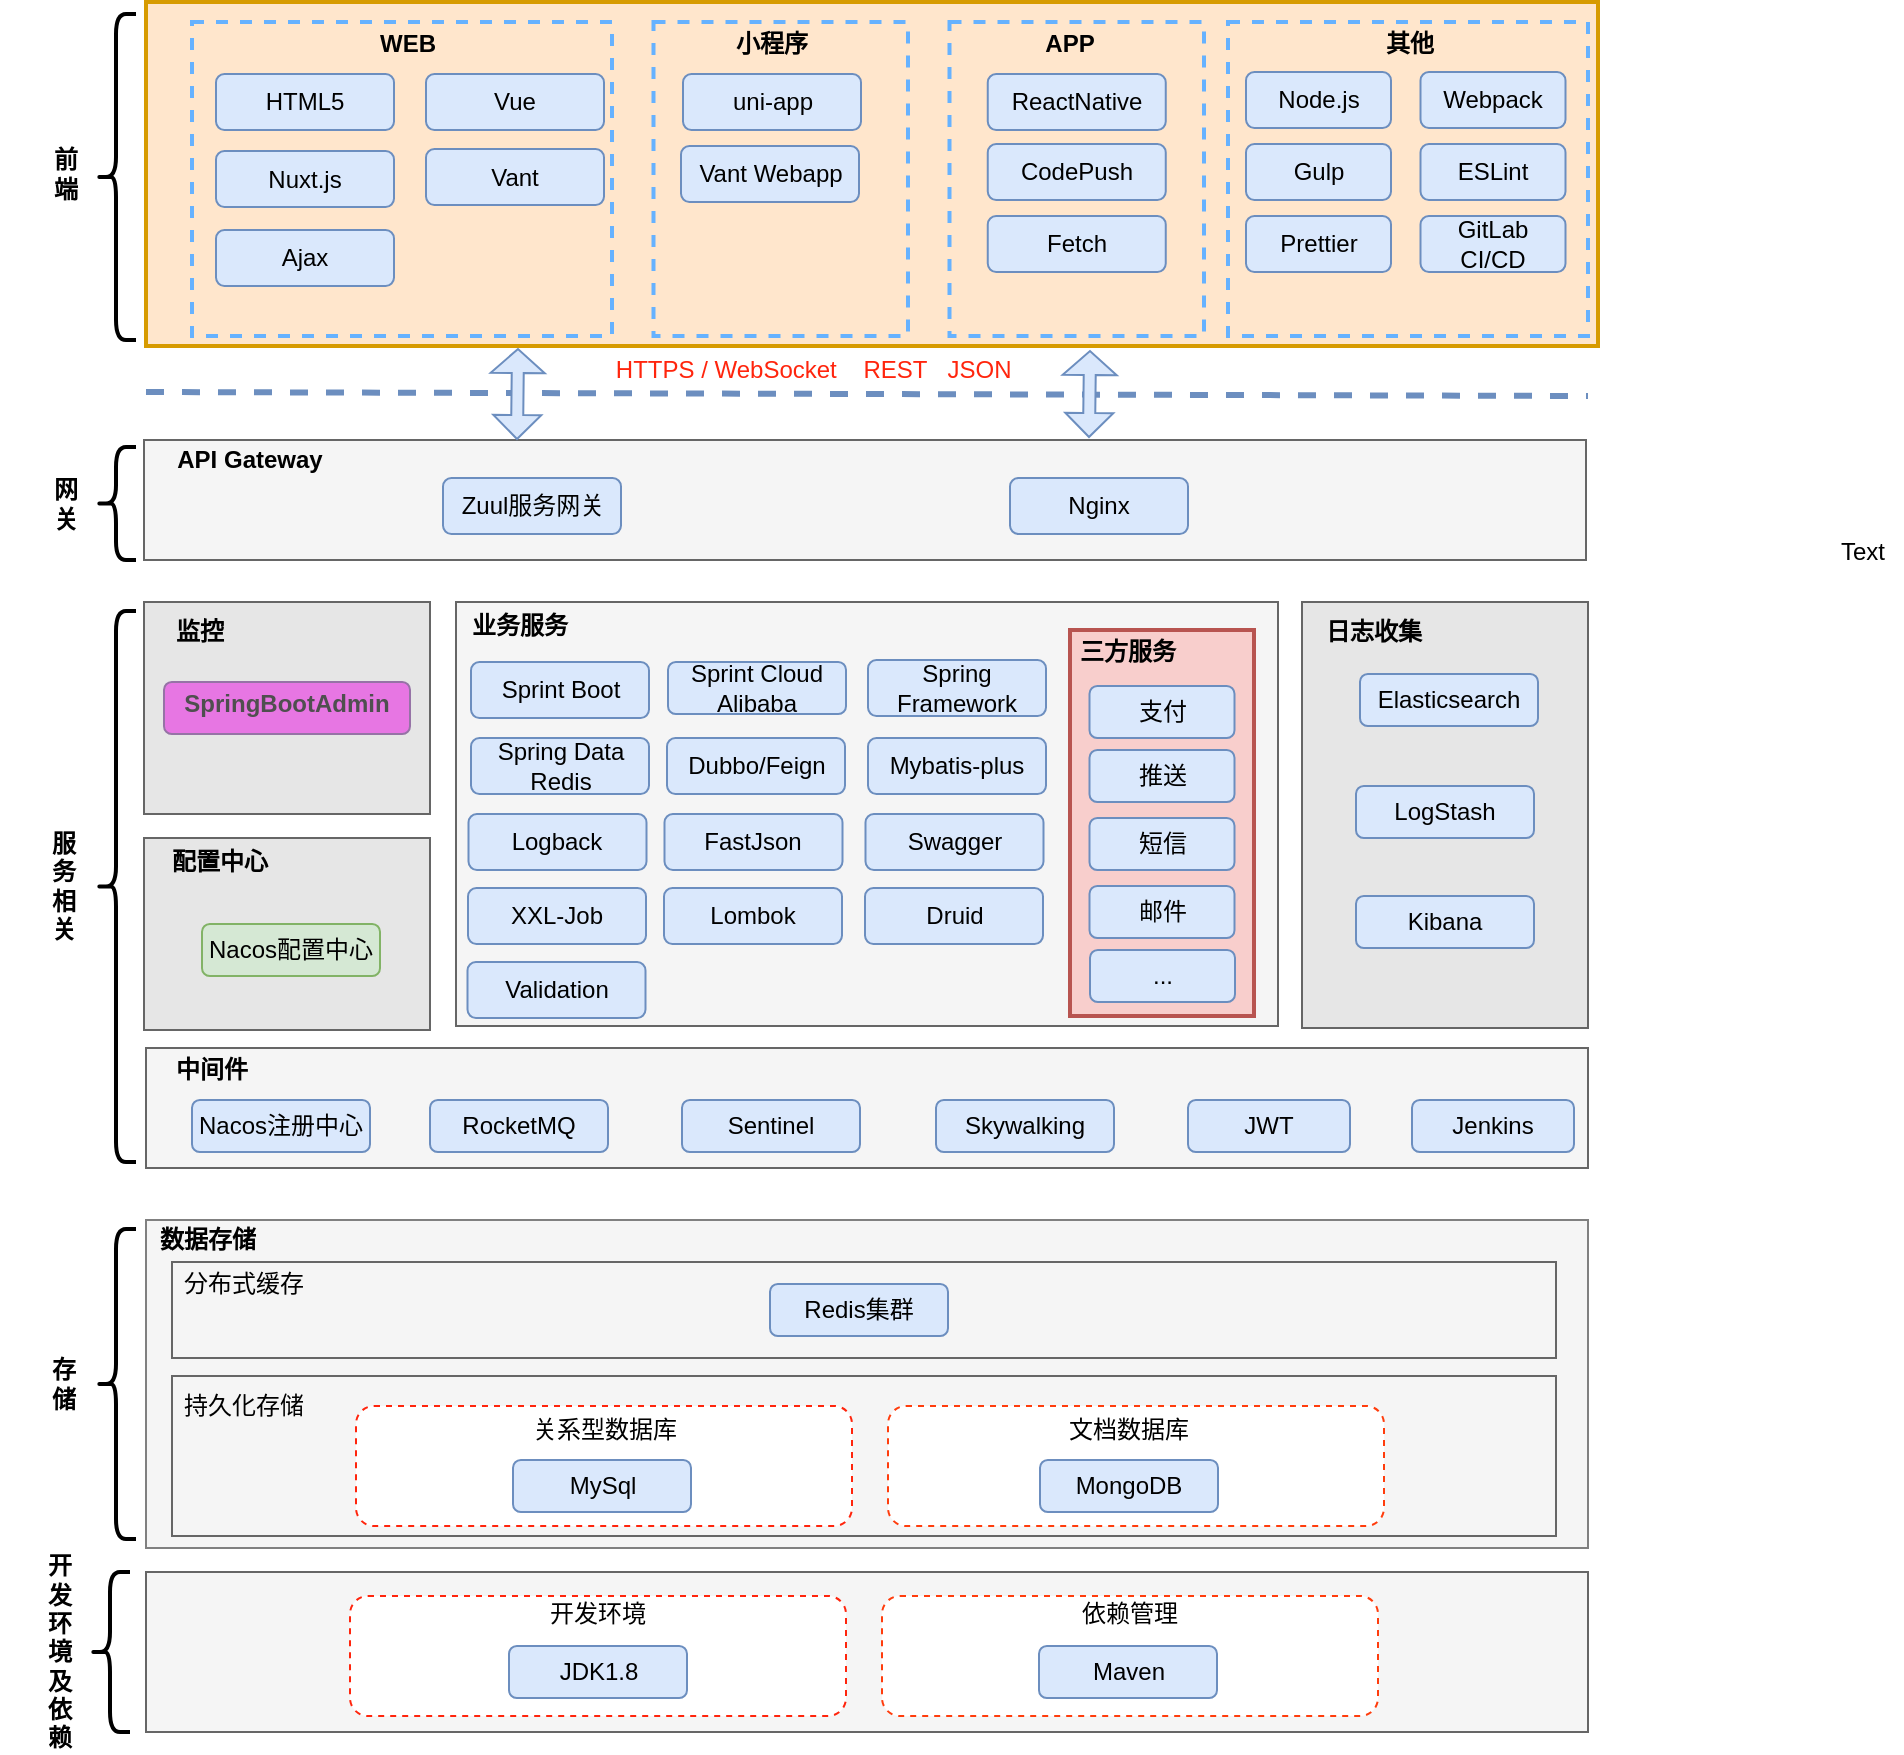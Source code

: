 <mxfile version="17.5.0" type="github">
  <diagram id="NsUplz_uinZOCI7nmMil" name="Page-1">
    <mxGraphModel dx="1822" dy="1162" grid="0" gridSize="10" guides="1" tooltips="1" connect="1" arrows="1" fold="1" page="0" pageScale="1" pageWidth="827" pageHeight="1169" math="0" shadow="0">
      <root>
        <mxCell id="0" />
        <mxCell id="1" parent="0" />
        <mxCell id="jRPfxaUJ6jdpRpEulSyn-87" value="" style="rounded=0;whiteSpace=wrap;html=1;fontFamily=Helvetica;fontSize=12;strokeColor=#d79b00;strokeWidth=2;fillColor=#ffe6cc;" parent="1" vertex="1">
          <mxGeometry x="27" y="-55" width="726" height="172" as="geometry" />
        </mxCell>
        <mxCell id="heGB15kAMO9hl7v8kSQB-2" value="" style="rounded=0;whiteSpace=wrap;html=1;fontFamily=Helvetica;fontSize=12;strokeColor=#66B2FF;strokeWidth=2;fillColor=none;fontColor=#333333;dashed=1;" parent="1" vertex="1">
          <mxGeometry x="280.75" y="-45" width="127.25" height="157" as="geometry" />
        </mxCell>
        <mxCell id="jRPfxaUJ6jdpRpEulSyn-99" value="" style="rounded=0;whiteSpace=wrap;html=1;fontFamily=Helvetica;fontSize=12;strokeColor=#66B2FF;strokeWidth=2;fillColor=none;fontColor=#333333;dashed=1;" parent="1" vertex="1">
          <mxGeometry x="50" y="-45" width="210" height="157" as="geometry" />
        </mxCell>
        <mxCell id="jRPfxaUJ6jdpRpEulSyn-1" value="" style="rounded=0;whiteSpace=wrap;html=1;strokeColor=#808080;fillColor=#f5f5f5;fontColor=#333333;fontFamily=Helvetica;" parent="1" vertex="1">
          <mxGeometry x="27" y="554" width="721" height="164" as="geometry" />
        </mxCell>
        <mxCell id="jRPfxaUJ6jdpRpEulSyn-7" value="" style="rounded=0;whiteSpace=wrap;html=1;strokeColor=#666666;fillColor=#f5f5f5;fontColor=#333333;fontFamily=Helvetica;" parent="1" vertex="1">
          <mxGeometry x="40" y="632" width="692" height="80" as="geometry" />
        </mxCell>
        <mxCell id="jRPfxaUJ6jdpRpEulSyn-2" value="" style="rounded=1;whiteSpace=wrap;html=1;dashed=1;strokeColor=#FF250D;fontFamily=Helvetica;" parent="1" vertex="1">
          <mxGeometry x="132" y="647" width="248" height="60" as="geometry" />
        </mxCell>
        <mxCell id="jRPfxaUJ6jdpRpEulSyn-3" value="" style="rounded=1;whiteSpace=wrap;html=1;dashed=1;strokeColor=#FF3D0D;fontFamily=Helvetica;" parent="1" vertex="1">
          <mxGeometry x="398" y="647" width="248" height="60" as="geometry" />
        </mxCell>
        <mxCell id="jRPfxaUJ6jdpRpEulSyn-4" value="关系型数据库" style="text;html=1;strokeColor=none;fillColor=none;align=center;verticalAlign=middle;whiteSpace=wrap;rounded=0;fontFamily=Helvetica;" parent="1" vertex="1">
          <mxGeometry x="212.5" y="644" width="87" height="30" as="geometry" />
        </mxCell>
        <mxCell id="jRPfxaUJ6jdpRpEulSyn-5" value="文档数据库" style="text;html=1;strokeColor=none;fillColor=none;align=center;verticalAlign=middle;whiteSpace=wrap;rounded=0;fontFamily=Helvetica;" parent="1" vertex="1">
          <mxGeometry x="475" y="644" width="87" height="30" as="geometry" />
        </mxCell>
        <mxCell id="jRPfxaUJ6jdpRpEulSyn-8" value="MySql" style="rounded=1;whiteSpace=wrap;html=1;strokeColor=#6c8ebf;fillColor=#dae8fc;fontFamily=Helvetica;" parent="1" vertex="1">
          <mxGeometry x="210.5" y="674" width="89" height="26" as="geometry" />
        </mxCell>
        <mxCell id="jRPfxaUJ6jdpRpEulSyn-9" value="MongoDB" style="rounded=1;whiteSpace=wrap;html=1;strokeColor=#6c8ebf;fillColor=#dae8fc;fontFamily=Helvetica;" parent="1" vertex="1">
          <mxGeometry x="474" y="674" width="89" height="26" as="geometry" />
        </mxCell>
        <mxCell id="jRPfxaUJ6jdpRpEulSyn-10" value="持久化存储" style="text;html=1;strokeColor=none;fillColor=none;align=center;verticalAlign=middle;whiteSpace=wrap;rounded=0;fontFamily=Helvetica;" parent="1" vertex="1">
          <mxGeometry x="38" y="632" width="76" height="30" as="geometry" />
        </mxCell>
        <mxCell id="jRPfxaUJ6jdpRpEulSyn-11" value="" style="rounded=0;whiteSpace=wrap;html=1;strokeColor=#666666;fillColor=#f5f5f5;fontColor=#333333;fontFamily=Helvetica;" parent="1" vertex="1">
          <mxGeometry x="40" y="575" width="692" height="48" as="geometry" />
        </mxCell>
        <mxCell id="jRPfxaUJ6jdpRpEulSyn-12" value="分布式缓存" style="text;html=1;strokeColor=none;fillColor=none;align=center;verticalAlign=middle;whiteSpace=wrap;rounded=0;fontFamily=Helvetica;" parent="1" vertex="1">
          <mxGeometry x="38" y="571" width="76" height="30" as="geometry" />
        </mxCell>
        <mxCell id="jRPfxaUJ6jdpRpEulSyn-13" value="Redis集群" style="rounded=1;whiteSpace=wrap;html=1;strokeColor=#6c8ebf;fillColor=#dae8fc;fontFamily=Helvetica;" parent="1" vertex="1">
          <mxGeometry x="339" y="586" width="89" height="26" as="geometry" />
        </mxCell>
        <mxCell id="jRPfxaUJ6jdpRpEulSyn-14" value="数据存储" style="text;html=1;strokeColor=none;fillColor=none;align=center;verticalAlign=middle;whiteSpace=wrap;rounded=0;fontStyle=1;fontFamily=Helvetica;" parent="1" vertex="1">
          <mxGeometry x="20" y="549" width="76" height="30" as="geometry" />
        </mxCell>
        <mxCell id="jRPfxaUJ6jdpRpEulSyn-15" value="" style="shape=curlyBracket;whiteSpace=wrap;html=1;rounded=1;strokeColor=#000000;fontStyle=1;strokeWidth=2;fontFamily=Helvetica;" parent="1" vertex="1">
          <mxGeometry x="2" y="558.5" width="20" height="155" as="geometry" />
        </mxCell>
        <mxCell id="jRPfxaUJ6jdpRpEulSyn-17" value="存&lt;br&gt;储" style="text;html=1;strokeColor=none;fillColor=none;align=center;verticalAlign=middle;whiteSpace=wrap;rounded=0;fontStyle=1;fontFamily=Helvetica;" parent="1" vertex="1">
          <mxGeometry x="-44" y="621" width="60" height="30" as="geometry" />
        </mxCell>
        <mxCell id="jRPfxaUJ6jdpRpEulSyn-18" value="" style="rounded=0;whiteSpace=wrap;html=1;strokeColor=#666666;fillColor=#f5f5f5;fontColor=#333333;fontFamily=Helvetica;" parent="1" vertex="1">
          <mxGeometry x="27" y="468" width="721" height="60" as="geometry" />
        </mxCell>
        <mxCell id="jRPfxaUJ6jdpRpEulSyn-19" value="中间件" style="text;html=1;strokeColor=none;fillColor=none;align=center;verticalAlign=middle;whiteSpace=wrap;rounded=0;fontStyle=1;fontFamily=Helvetica;" parent="1" vertex="1">
          <mxGeometry x="22" y="464" width="76" height="30" as="geometry" />
        </mxCell>
        <mxCell id="jRPfxaUJ6jdpRpEulSyn-20" value="Nacos注册中心" style="rounded=1;whiteSpace=wrap;html=1;strokeColor=#6c8ebf;fillColor=#dae8fc;fontFamily=Helvetica;" parent="1" vertex="1">
          <mxGeometry x="50" y="494" width="89" height="26" as="geometry" />
        </mxCell>
        <mxCell id="jRPfxaUJ6jdpRpEulSyn-22" value="&lt;p class=&quot;MsoNormal&quot; style=&quot;font-size: 12px;&quot;&gt;&lt;span style=&quot;font-size: 12px;&quot;&gt;&lt;font style=&quot;font-size: 12px;&quot;&gt;RocketMQ&lt;/font&gt;&lt;/span&gt;&lt;/p&gt;" style="rounded=1;whiteSpace=wrap;html=1;strokeColor=#6c8ebf;fillColor=#dae8fc;fontFamily=Helvetica;fontSize=12;" parent="1" vertex="1">
          <mxGeometry x="169" y="494" width="89" height="26" as="geometry" />
        </mxCell>
        <mxCell id="jRPfxaUJ6jdpRpEulSyn-23" value="&lt;p class=&quot;MsoNormal&quot;&gt;Sentinel&lt;br&gt;&lt;/p&gt;" style="rounded=1;whiteSpace=wrap;html=1;strokeColor=#6c8ebf;fillColor=#dae8fc;fontFamily=Helvetica;verticalAlign=middle;fontSize=12;" parent="1" vertex="1">
          <mxGeometry x="295" y="494" width="89" height="26" as="geometry" />
        </mxCell>
        <mxCell id="jRPfxaUJ6jdpRpEulSyn-24" value="&lt;p class=&quot;MsoNormal&quot;&gt;Skywalking&lt;br&gt;&lt;/p&gt;" style="rounded=1;whiteSpace=wrap;html=1;strokeColor=#6c8ebf;fillColor=#dae8fc;fontFamily=Helvetica;verticalAlign=middle;fontSize=12;" parent="1" vertex="1">
          <mxGeometry x="422" y="494" width="89" height="26" as="geometry" />
        </mxCell>
        <mxCell id="jRPfxaUJ6jdpRpEulSyn-25" value="&lt;p class=&quot;MsoNormal&quot; style=&quot;font-size: 12px;&quot;&gt;&lt;span style=&quot;font-size: 12px;&quot;&gt;&lt;font style=&quot;font-size: 12px;&quot;&gt;JWT&lt;/font&gt;&lt;/span&gt;&lt;/p&gt;" style="rounded=1;whiteSpace=wrap;html=1;strokeColor=#6c8ebf;fillColor=#dae8fc;fontFamily=Helvetica;fontSize=12;" parent="1" vertex="1">
          <mxGeometry x="548" y="494" width="81" height="26" as="geometry" />
        </mxCell>
        <mxCell id="jRPfxaUJ6jdpRpEulSyn-26" value="" style="rounded=0;whiteSpace=wrap;html=1;strokeColor=#666666;fillColor=#E6E6E6;fontColor=#333333;fontFamily=Helvetica;" parent="1" vertex="1">
          <mxGeometry x="26" y="245" width="143" height="106" as="geometry" />
        </mxCell>
        <mxCell id="jRPfxaUJ6jdpRpEulSyn-27" value="监控" style="text;html=1;strokeColor=none;fillColor=none;align=center;verticalAlign=middle;whiteSpace=wrap;rounded=0;fontStyle=1;fontFamily=Helvetica;" parent="1" vertex="1">
          <mxGeometry x="16" y="245" width="76" height="30" as="geometry" />
        </mxCell>
        <mxCell id="jRPfxaUJ6jdpRpEulSyn-28" value="&lt;h2 style=&quot;box-sizing: border-box; outline: 0px; margin: 8px 0px 16px; padding: 0px; color: rgb(79, 79, 79); line-height: 30px; overflow-wrap: break-word;&quot;&gt;&lt;font style=&quot;font-size: 12px&quot;&gt;SpringBootAdmin&lt;/font&gt;&lt;/h2&gt;" style="rounded=1;whiteSpace=wrap;html=1;strokeColor=#9673a6;fillColor=#E776E3;fontFamily=Helvetica;" parent="1" vertex="1">
          <mxGeometry x="36" y="285" width="123" height="26" as="geometry" />
        </mxCell>
        <mxCell id="jRPfxaUJ6jdpRpEulSyn-29" value="" style="rounded=0;whiteSpace=wrap;html=1;strokeColor=#666666;fillColor=#E6E6E6;fontColor=#333333;fontFamily=Helvetica;" parent="1" vertex="1">
          <mxGeometry x="605" y="245" width="143" height="213" as="geometry" />
        </mxCell>
        <mxCell id="jRPfxaUJ6jdpRpEulSyn-30" value="日志收集" style="text;html=1;strokeColor=none;fillColor=none;align=center;verticalAlign=middle;whiteSpace=wrap;rounded=0;fontStyle=1;fontFamily=Helvetica;" parent="1" vertex="1">
          <mxGeometry x="603" y="245" width="76" height="30" as="geometry" />
        </mxCell>
        <mxCell id="jRPfxaUJ6jdpRpEulSyn-31" value="Elasticsearch" style="rounded=1;whiteSpace=wrap;html=1;strokeColor=#6c8ebf;fillColor=#dae8fc;fontFamily=Helvetica;" parent="1" vertex="1">
          <mxGeometry x="634" y="281" width="89" height="26" as="geometry" />
        </mxCell>
        <mxCell id="jRPfxaUJ6jdpRpEulSyn-32" value="LogStash" style="rounded=1;whiteSpace=wrap;html=1;strokeColor=#6c8ebf;fillColor=#dae8fc;fontFamily=Helvetica;" parent="1" vertex="1">
          <mxGeometry x="632" y="337" width="89" height="26" as="geometry" />
        </mxCell>
        <mxCell id="jRPfxaUJ6jdpRpEulSyn-33" value="Kibana" style="rounded=1;whiteSpace=wrap;html=1;strokeColor=#6c8ebf;fillColor=#dae8fc;fontFamily=Helvetica;" parent="1" vertex="1">
          <mxGeometry x="632" y="392" width="89" height="26" as="geometry" />
        </mxCell>
        <mxCell id="jRPfxaUJ6jdpRpEulSyn-35" value="" style="rounded=0;whiteSpace=wrap;html=1;strokeColor=#666666;fillColor=#E6E6E6;fontColor=#333333;fontFamily=Helvetica;" parent="1" vertex="1">
          <mxGeometry x="26" y="363" width="143" height="96" as="geometry" />
        </mxCell>
        <mxCell id="jRPfxaUJ6jdpRpEulSyn-36" value="Nacos配置中心" style="rounded=1;whiteSpace=wrap;html=1;strokeColor=#82b366;fillColor=#d5e8d4;fontFamily=Helvetica;" parent="1" vertex="1">
          <mxGeometry x="55" y="406" width="89" height="26" as="geometry" />
        </mxCell>
        <mxCell id="jRPfxaUJ6jdpRpEulSyn-37" value="配置中心" style="text;html=1;strokeColor=none;fillColor=none;align=center;verticalAlign=middle;whiteSpace=wrap;rounded=0;fontStyle=1;fontFamily=Helvetica;" parent="1" vertex="1">
          <mxGeometry x="26" y="360" width="76" height="30" as="geometry" />
        </mxCell>
        <mxCell id="jRPfxaUJ6jdpRpEulSyn-38" value="" style="rounded=0;whiteSpace=wrap;html=1;strokeColor=#666666;fillColor=#f5f5f5;fontColor=#333333;fontFamily=Helvetica;" parent="1" vertex="1">
          <mxGeometry x="182" y="245" width="411" height="212" as="geometry" />
        </mxCell>
        <mxCell id="jRPfxaUJ6jdpRpEulSyn-39" value="业务服务" style="text;html=1;strokeColor=none;fillColor=none;align=center;verticalAlign=middle;whiteSpace=wrap;rounded=0;fontStyle=1;fontFamily=Helvetica;" parent="1" vertex="1">
          <mxGeometry x="175.5" y="242" width="76" height="30" as="geometry" />
        </mxCell>
        <mxCell id="jRPfxaUJ6jdpRpEulSyn-40" value="Sprint Boot" style="rounded=1;whiteSpace=wrap;html=1;strokeColor=#6c8ebf;fillColor=#dae8fc;fontFamily=Helvetica;" parent="1" vertex="1">
          <mxGeometry x="189.5" y="275" width="89" height="28" as="geometry" />
        </mxCell>
        <mxCell id="jRPfxaUJ6jdpRpEulSyn-41" value="Sprint Cloud Alibaba" style="rounded=1;whiteSpace=wrap;html=1;strokeColor=#6c8ebf;fillColor=#dae8fc;fontFamily=Helvetica;" parent="1" vertex="1">
          <mxGeometry x="288" y="275" width="89" height="26" as="geometry" />
        </mxCell>
        <mxCell id="jRPfxaUJ6jdpRpEulSyn-42" value="Spring&lt;br&gt;Framework" style="rounded=1;whiteSpace=wrap;html=1;strokeColor=#6c8ebf;fillColor=#dae8fc;fontFamily=Helvetica;" parent="1" vertex="1">
          <mxGeometry x="388" y="274" width="89" height="28" as="geometry" />
        </mxCell>
        <mxCell id="jRPfxaUJ6jdpRpEulSyn-44" value="Dubbo/Feign" style="rounded=1;whiteSpace=wrap;html=1;strokeColor=#6c8ebf;fillColor=#dae8fc;fontFamily=Helvetica;" parent="1" vertex="1">
          <mxGeometry x="287.5" y="313" width="89" height="28" as="geometry" />
        </mxCell>
        <mxCell id="jRPfxaUJ6jdpRpEulSyn-47" value="Mybatis-plus" style="rounded=1;whiteSpace=wrap;html=1;strokeColor=#6c8ebf;fillColor=#dae8fc;fontFamily=Helvetica;" parent="1" vertex="1">
          <mxGeometry x="388" y="313" width="89" height="28" as="geometry" />
        </mxCell>
        <mxCell id="jRPfxaUJ6jdpRpEulSyn-48" value="Logback" style="rounded=1;whiteSpace=wrap;html=1;strokeColor=#6c8ebf;fillColor=#dae8fc;fontFamily=Helvetica;" parent="1" vertex="1">
          <mxGeometry x="188.25" y="351" width="89" height="28" as="geometry" />
        </mxCell>
        <mxCell id="jRPfxaUJ6jdpRpEulSyn-49" value="FastJson" style="rounded=1;whiteSpace=wrap;html=1;strokeColor=#6c8ebf;fillColor=#dae8fc;fontFamily=Helvetica;" parent="1" vertex="1">
          <mxGeometry x="286.25" y="351" width="89" height="28" as="geometry" />
        </mxCell>
        <mxCell id="jRPfxaUJ6jdpRpEulSyn-50" value="Swagger" style="rounded=1;whiteSpace=wrap;html=1;strokeColor=#6c8ebf;fillColor=#dae8fc;fontFamily=Helvetica;" parent="1" vertex="1">
          <mxGeometry x="386.75" y="351" width="89" height="28" as="geometry" />
        </mxCell>
        <mxCell id="jRPfxaUJ6jdpRpEulSyn-51" value="XXL-Job" style="rounded=1;whiteSpace=wrap;html=1;strokeColor=#6c8ebf;fillColor=#dae8fc;fontFamily=Helvetica;" parent="1" vertex="1">
          <mxGeometry x="188" y="388" width="89" height="28" as="geometry" />
        </mxCell>
        <mxCell id="jRPfxaUJ6jdpRpEulSyn-52" value="Lombok" style="rounded=1;whiteSpace=wrap;html=1;strokeColor=#6c8ebf;fillColor=#dae8fc;fontFamily=Helvetica;" parent="1" vertex="1">
          <mxGeometry x="286" y="388" width="89" height="28" as="geometry" />
        </mxCell>
        <mxCell id="jRPfxaUJ6jdpRpEulSyn-53" value="Druid" style="rounded=1;whiteSpace=wrap;html=1;strokeColor=#6c8ebf;fillColor=#dae8fc;fontFamily=Helvetica;" parent="1" vertex="1">
          <mxGeometry x="386.5" y="388" width="89" height="28" as="geometry" />
        </mxCell>
        <mxCell id="jRPfxaUJ6jdpRpEulSyn-54" value="Validation" style="rounded=1;whiteSpace=wrap;html=1;strokeColor=#6c8ebf;fillColor=#dae8fc;fontFamily=Helvetica;" parent="1" vertex="1">
          <mxGeometry x="187.75" y="425" width="89" height="28" as="geometry" />
        </mxCell>
        <mxCell id="jRPfxaUJ6jdpRpEulSyn-58" value="" style="rounded=0;whiteSpace=wrap;html=1;fontFamily=Helvetica;fontSize=12;strokeColor=#b85450;strokeWidth=2;fillColor=#f8cecc;" parent="1" vertex="1">
          <mxGeometry x="489" y="259" width="92" height="193" as="geometry" />
        </mxCell>
        <mxCell id="jRPfxaUJ6jdpRpEulSyn-59" value="三方服务" style="text;html=1;strokeColor=none;fillColor=none;align=center;verticalAlign=middle;whiteSpace=wrap;rounded=0;fontStyle=1;fontFamily=Helvetica;" parent="1" vertex="1">
          <mxGeometry x="480" y="255" width="76" height="30" as="geometry" />
        </mxCell>
        <mxCell id="jRPfxaUJ6jdpRpEulSyn-60" value="支付" style="rounded=1;whiteSpace=wrap;html=1;strokeColor=#6c8ebf;fillColor=#dae8fc;fontFamily=Helvetica;" parent="1" vertex="1">
          <mxGeometry x="498.75" y="287" width="72.5" height="26" as="geometry" />
        </mxCell>
        <mxCell id="jRPfxaUJ6jdpRpEulSyn-61" value="推送" style="rounded=1;whiteSpace=wrap;html=1;strokeColor=#6c8ebf;fillColor=#dae8fc;fontFamily=Helvetica;" parent="1" vertex="1">
          <mxGeometry x="498.75" y="319" width="72.5" height="26" as="geometry" />
        </mxCell>
        <mxCell id="jRPfxaUJ6jdpRpEulSyn-62" value="短信" style="rounded=1;whiteSpace=wrap;html=1;strokeColor=#6c8ebf;fillColor=#dae8fc;fontFamily=Helvetica;" parent="1" vertex="1">
          <mxGeometry x="498.75" y="353" width="72.5" height="26" as="geometry" />
        </mxCell>
        <mxCell id="jRPfxaUJ6jdpRpEulSyn-64" value="邮件" style="rounded=1;whiteSpace=wrap;html=1;strokeColor=#6c8ebf;fillColor=#dae8fc;fontFamily=Helvetica;" parent="1" vertex="1">
          <mxGeometry x="498.75" y="387" width="72.5" height="26" as="geometry" />
        </mxCell>
        <mxCell id="jRPfxaUJ6jdpRpEulSyn-65" value="..." style="rounded=1;whiteSpace=wrap;html=1;strokeColor=#6c8ebf;fillColor=#dae8fc;fontFamily=Helvetica;" parent="1" vertex="1">
          <mxGeometry x="499" y="419" width="72.5" height="26" as="geometry" />
        </mxCell>
        <mxCell id="jRPfxaUJ6jdpRpEulSyn-76" value="" style="shape=curlyBracket;whiteSpace=wrap;html=1;rounded=1;strokeColor=#000000;fontStyle=1;strokeWidth=2;fontFamily=Helvetica;" parent="1" vertex="1">
          <mxGeometry x="2" y="249.5" width="20" height="275.5" as="geometry" />
        </mxCell>
        <mxCell id="jRPfxaUJ6jdpRpEulSyn-77" value="服&lt;br&gt;务&lt;br&gt;相&lt;br&gt;关" style="text;html=1;strokeColor=none;fillColor=none;align=center;verticalAlign=middle;whiteSpace=wrap;rounded=0;fontStyle=1;fontFamily=Helvetica;" parent="1" vertex="1">
          <mxGeometry x="-44" y="372.25" width="60" height="30" as="geometry" />
        </mxCell>
        <mxCell id="jRPfxaUJ6jdpRpEulSyn-78" value="" style="rounded=0;whiteSpace=wrap;html=1;strokeColor=#666666;fillColor=#f5f5f5;fontColor=#333333;fontFamily=Helvetica;" parent="1" vertex="1">
          <mxGeometry x="26" y="164" width="721" height="60" as="geometry" />
        </mxCell>
        <mxCell id="jRPfxaUJ6jdpRpEulSyn-79" value="API Gateway" style="text;html=1;strokeColor=none;fillColor=none;align=center;verticalAlign=middle;whiteSpace=wrap;rounded=0;fontFamily=Helvetica;fontSize=12;fontStyle=1" parent="1" vertex="1">
          <mxGeometry x="30" y="159" width="98" height="30" as="geometry" />
        </mxCell>
        <mxCell id="jRPfxaUJ6jdpRpEulSyn-80" value="Zuul服务网关" style="rounded=1;whiteSpace=wrap;html=1;strokeColor=#6c8ebf;fillColor=#dae8fc;fontFamily=Helvetica;" parent="1" vertex="1">
          <mxGeometry x="175.5" y="183" width="89" height="28" as="geometry" />
        </mxCell>
        <mxCell id="jRPfxaUJ6jdpRpEulSyn-81" value="Nginx" style="rounded=1;whiteSpace=wrap;html=1;strokeColor=#6c8ebf;fillColor=#dae8fc;fontFamily=Helvetica;" parent="1" vertex="1">
          <mxGeometry x="459" y="183" width="89" height="28" as="geometry" />
        </mxCell>
        <mxCell id="jRPfxaUJ6jdpRpEulSyn-82" value="" style="shape=curlyBracket;whiteSpace=wrap;html=1;rounded=1;strokeColor=#000000;fontStyle=1;strokeWidth=2;fontFamily=Helvetica;" parent="1" vertex="1">
          <mxGeometry x="2" y="167.5" width="20" height="56.5" as="geometry" />
        </mxCell>
        <mxCell id="jRPfxaUJ6jdpRpEulSyn-83" value="网&lt;br&gt;关" style="text;html=1;strokeColor=none;fillColor=none;align=center;verticalAlign=middle;whiteSpace=wrap;rounded=0;fontStyle=1;fontFamily=Helvetica;" parent="1" vertex="1">
          <mxGeometry x="-43" y="180.75" width="60" height="30" as="geometry" />
        </mxCell>
        <mxCell id="jRPfxaUJ6jdpRpEulSyn-84" value="" style="endArrow=none;dashed=1;html=1;rounded=0;fontFamily=Helvetica;fontSize=12;strokeWidth=3;fillColor=#dae8fc;strokeColor=#6c8ebf;" parent="1" edge="1">
          <mxGeometry width="50" height="50" relative="1" as="geometry">
            <mxPoint x="27" y="140" as="sourcePoint" />
            <mxPoint x="748" y="142" as="targetPoint" />
          </mxGeometry>
        </mxCell>
        <mxCell id="jRPfxaUJ6jdpRpEulSyn-85" value="" style="shape=flexArrow;endArrow=classic;startArrow=classic;html=1;rounded=0;fontFamily=Helvetica;fontSize=12;strokeWidth=1;fillColor=#dae8fc;strokeColor=#6c8ebf;width=6;endSize=3.67;startWidth=17;startSize=3.67;" parent="1" edge="1">
          <mxGeometry width="100" height="100" relative="1" as="geometry">
            <mxPoint x="212.5" y="164" as="sourcePoint" />
            <mxPoint x="213" y="118" as="targetPoint" />
          </mxGeometry>
        </mxCell>
        <mxCell id="jRPfxaUJ6jdpRpEulSyn-86" value="" style="shape=flexArrow;endArrow=classic;startArrow=classic;html=1;rounded=0;fontFamily=Helvetica;fontSize=12;strokeWidth=1;fillColor=#dae8fc;strokeColor=#6c8ebf;width=6;endSize=3.67;startWidth=17;startSize=3.67;" parent="1" edge="1">
          <mxGeometry width="100" height="100" relative="1" as="geometry">
            <mxPoint x="498.5" y="163" as="sourcePoint" />
            <mxPoint x="499" y="119" as="targetPoint" />
          </mxGeometry>
        </mxCell>
        <mxCell id="jRPfxaUJ6jdpRpEulSyn-88" value="" style="shape=curlyBracket;whiteSpace=wrap;html=1;rounded=1;strokeColor=#000000;fontStyle=1;strokeWidth=2;fontFamily=Helvetica;" parent="1" vertex="1">
          <mxGeometry x="2" y="-49" width="20" height="163" as="geometry" />
        </mxCell>
        <mxCell id="jRPfxaUJ6jdpRpEulSyn-89" value="前&lt;br&gt;端" style="text;html=1;strokeColor=none;fillColor=none;align=center;verticalAlign=middle;whiteSpace=wrap;rounded=0;fontStyle=1;fontFamily=Helvetica;" parent="1" vertex="1">
          <mxGeometry x="-43" y="16" width="60" height="30" as="geometry" />
        </mxCell>
        <mxCell id="jRPfxaUJ6jdpRpEulSyn-90" value="HTML5" style="rounded=1;whiteSpace=wrap;html=1;strokeColor=#6c8ebf;fillColor=#dae8fc;fontFamily=Helvetica;" parent="1" vertex="1">
          <mxGeometry x="62" y="-19" width="89" height="28" as="geometry" />
        </mxCell>
        <mxCell id="jRPfxaUJ6jdpRpEulSyn-91" value="Nuxt.js" style="rounded=1;whiteSpace=wrap;html=1;strokeColor=#6c8ebf;fillColor=#dae8fc;fontFamily=Helvetica;" parent="1" vertex="1">
          <mxGeometry x="62" y="19.5" width="89" height="28" as="geometry" />
        </mxCell>
        <mxCell id="jRPfxaUJ6jdpRpEulSyn-92" value="Vue" style="rounded=1;whiteSpace=wrap;html=1;strokeColor=#6c8ebf;fillColor=#dae8fc;fontFamily=Helvetica;" parent="1" vertex="1">
          <mxGeometry x="167" y="-19" width="89" height="28" as="geometry" />
        </mxCell>
        <mxCell id="jRPfxaUJ6jdpRpEulSyn-93" value="Vant" style="rounded=1;whiteSpace=wrap;html=1;strokeColor=#6c8ebf;fillColor=#dae8fc;fontFamily=Helvetica;" parent="1" vertex="1">
          <mxGeometry x="167" y="18.5" width="89" height="28" as="geometry" />
        </mxCell>
        <mxCell id="jRPfxaUJ6jdpRpEulSyn-94" value="uni-app" style="rounded=1;whiteSpace=wrap;html=1;strokeColor=#6c8ebf;fillColor=#dae8fc;fontFamily=Helvetica;" parent="1" vertex="1">
          <mxGeometry x="295.5" y="-19" width="89" height="28" as="geometry" />
        </mxCell>
        <mxCell id="jRPfxaUJ6jdpRpEulSyn-96" value="Vant Webapp" style="rounded=1;whiteSpace=wrap;html=1;strokeColor=#6c8ebf;fillColor=#dae8fc;fontFamily=Helvetica;" parent="1" vertex="1">
          <mxGeometry x="294.5" y="17" width="89" height="28" as="geometry" />
        </mxCell>
        <mxCell id="jRPfxaUJ6jdpRpEulSyn-98" value="HTTPS / WebSocket&amp;nbsp; &amp;nbsp; REST&amp;nbsp; &amp;nbsp;JSON&amp;nbsp;" style="text;html=1;strokeColor=none;fillColor=none;align=center;verticalAlign=middle;whiteSpace=wrap;rounded=0;fontFamily=Helvetica;fontSize=12;fontColor=#FF250D;" parent="1" vertex="1">
          <mxGeometry x="244" y="114" width="237" height="30" as="geometry" />
        </mxCell>
        <mxCell id="jRPfxaUJ6jdpRpEulSyn-100" value="WEB" style="text;html=1;strokeColor=none;fillColor=none;align=center;verticalAlign=middle;whiteSpace=wrap;rounded=0;fontFamily=Helvetica;fontSize=12;fontColor=#000000;fontStyle=1" parent="1" vertex="1">
          <mxGeometry x="127.75" y="-49" width="60" height="30" as="geometry" />
        </mxCell>
        <mxCell id="jRPfxaUJ6jdpRpEulSyn-103" value="" style="rounded=0;whiteSpace=wrap;html=1;fontFamily=Helvetica;fontSize=12;fontColor=#333333;strokeColor=#66B2FF;strokeWidth=2;fillColor=none;dashed=1;" parent="1" vertex="1">
          <mxGeometry x="568" y="-45" width="180" height="157" as="geometry" />
        </mxCell>
        <mxCell id="jRPfxaUJ6jdpRpEulSyn-104" value="其他" style="text;html=1;strokeColor=none;fillColor=none;align=center;verticalAlign=middle;whiteSpace=wrap;rounded=0;fontFamily=Helvetica;fontSize=12;fontColor=#000000;fontStyle=1" parent="1" vertex="1">
          <mxGeometry x="629" y="-49" width="60" height="30" as="geometry" />
        </mxCell>
        <mxCell id="jRPfxaUJ6jdpRpEulSyn-105" value="Node.js" style="rounded=1;whiteSpace=wrap;html=1;strokeColor=#6c8ebf;fillColor=#dae8fc;fontFamily=Helvetica;" parent="1" vertex="1">
          <mxGeometry x="577" y="-20" width="72.5" height="28" as="geometry" />
        </mxCell>
        <mxCell id="DsEqZttGN_wy35svjwI5-1" value="Spring Data Redis" style="rounded=1;whiteSpace=wrap;html=1;strokeColor=#6c8ebf;fillColor=#dae8fc;fontFamily=Helvetica;" parent="1" vertex="1">
          <mxGeometry x="189.5" y="313" width="89" height="28" as="geometry" />
        </mxCell>
        <mxCell id="DsEqZttGN_wy35svjwI5-2" value="&lt;p class=&quot;MsoNormal&quot; style=&quot;font-size: 12px&quot;&gt;&lt;span style=&quot;font-size: 12px&quot;&gt;&lt;font style=&quot;font-size: 12px&quot;&gt;Jenkins&lt;/font&gt;&lt;/span&gt;&lt;/p&gt;" style="rounded=1;whiteSpace=wrap;html=1;strokeColor=#6c8ebf;fillColor=#dae8fc;fontFamily=Helvetica;fontSize=12;" parent="1" vertex="1">
          <mxGeometry x="660" y="494" width="81" height="26" as="geometry" />
        </mxCell>
        <mxCell id="DsEqZttGN_wy35svjwI5-3" value="" style="rounded=0;whiteSpace=wrap;html=1;strokeColor=#666666;fillColor=#f5f5f5;fontColor=#333333;fontFamily=Helvetica;" parent="1" vertex="1">
          <mxGeometry x="27" y="730" width="721" height="80" as="geometry" />
        </mxCell>
        <mxCell id="DsEqZttGN_wy35svjwI5-4" value="" style="shape=curlyBracket;whiteSpace=wrap;html=1;rounded=1;strokeColor=#000000;fontStyle=1;strokeWidth=2;fontFamily=Helvetica;" parent="1" vertex="1">
          <mxGeometry x="-1" y="730" width="20" height="80" as="geometry" />
        </mxCell>
        <mxCell id="DsEqZttGN_wy35svjwI5-5" value="开&lt;br&gt;发&lt;br&gt;环&lt;br&gt;境&lt;br&gt;及&lt;br&gt;依&lt;br&gt;赖" style="text;html=1;strokeColor=none;fillColor=none;align=center;verticalAlign=middle;whiteSpace=wrap;rounded=0;fontStyle=1;fontFamily=Helvetica;" parent="1" vertex="1">
          <mxGeometry x="-46" y="755" width="60" height="30" as="geometry" />
        </mxCell>
        <mxCell id="DsEqZttGN_wy35svjwI5-7" value="开发环境&lt;br&gt;&lt;br&gt;&lt;br&gt;&lt;br&gt;" style="rounded=1;whiteSpace=wrap;html=1;dashed=1;strokeColor=#FF250D;fontFamily=Helvetica;" parent="1" vertex="1">
          <mxGeometry x="129" y="742" width="248" height="60" as="geometry" />
        </mxCell>
        <mxCell id="DsEqZttGN_wy35svjwI5-8" value="依赖管理&lt;br&gt;&lt;br&gt;&lt;br&gt;&lt;br&gt;" style="rounded=1;whiteSpace=wrap;html=1;dashed=1;strokeColor=#FF3D0D;fontFamily=Helvetica;" parent="1" vertex="1">
          <mxGeometry x="395" y="742" width="248" height="60" as="geometry" />
        </mxCell>
        <mxCell id="DsEqZttGN_wy35svjwI5-9" value="JDK1.8" style="rounded=1;whiteSpace=wrap;html=1;strokeColor=#6c8ebf;fillColor=#dae8fc;fontFamily=Helvetica;" parent="1" vertex="1">
          <mxGeometry x="208.5" y="767" width="89" height="26" as="geometry" />
        </mxCell>
        <mxCell id="DsEqZttGN_wy35svjwI5-10" value="Maven" style="rounded=1;whiteSpace=wrap;html=1;strokeColor=#6c8ebf;fillColor=#dae8fc;fontFamily=Helvetica;" parent="1" vertex="1">
          <mxGeometry x="473.5" y="767" width="89" height="26" as="geometry" />
        </mxCell>
        <mxCell id="heGB15kAMO9hl7v8kSQB-1" value="Ajax" style="rounded=1;whiteSpace=wrap;html=1;strokeColor=#6c8ebf;fillColor=#dae8fc;fontFamily=Helvetica;" parent="1" vertex="1">
          <mxGeometry x="62" y="59" width="89" height="28" as="geometry" />
        </mxCell>
        <mxCell id="heGB15kAMO9hl7v8kSQB-3" value="小程序" style="text;html=1;strokeColor=none;fillColor=none;align=center;verticalAlign=middle;whiteSpace=wrap;rounded=0;fontFamily=Helvetica;fontSize=12;fontColor=#000000;fontStyle=1" parent="1" vertex="1">
          <mxGeometry x="310" y="-49" width="60" height="30" as="geometry" />
        </mxCell>
        <mxCell id="heGB15kAMO9hl7v8kSQB-4" value="" style="rounded=0;whiteSpace=wrap;html=1;fontFamily=Helvetica;fontSize=12;strokeColor=#66B2FF;strokeWidth=2;fillColor=none;fontColor=#333333;dashed=1;" parent="1" vertex="1">
          <mxGeometry x="428.75" y="-45" width="127.25" height="157" as="geometry" />
        </mxCell>
        <mxCell id="heGB15kAMO9hl7v8kSQB-5" value="APP" style="text;html=1;strokeColor=none;fillColor=none;align=center;verticalAlign=middle;whiteSpace=wrap;rounded=0;fontFamily=Helvetica;fontSize=12;fontColor=#000000;fontStyle=1" parent="1" vertex="1">
          <mxGeometry x="459" y="-49" width="60" height="30" as="geometry" />
        </mxCell>
        <mxCell id="heGB15kAMO9hl7v8kSQB-6" value="ReactNative" style="rounded=1;whiteSpace=wrap;html=1;strokeColor=#6c8ebf;fillColor=#dae8fc;fontFamily=Helvetica;" parent="1" vertex="1">
          <mxGeometry x="447.88" y="-19" width="89" height="28" as="geometry" />
        </mxCell>
        <mxCell id="heGB15kAMO9hl7v8kSQB-7" value="CodePush" style="rounded=1;whiteSpace=wrap;html=1;strokeColor=#6c8ebf;fillColor=#dae8fc;fontFamily=Helvetica;" parent="1" vertex="1">
          <mxGeometry x="447.88" y="16" width="89" height="28" as="geometry" />
        </mxCell>
        <mxCell id="heGB15kAMO9hl7v8kSQB-8" value="Fetch" style="rounded=1;whiteSpace=wrap;html=1;strokeColor=#6c8ebf;fillColor=#dae8fc;fontFamily=Helvetica;" parent="1" vertex="1">
          <mxGeometry x="447.88" y="52" width="89" height="28" as="geometry" />
        </mxCell>
        <mxCell id="heGB15kAMO9hl7v8kSQB-10" value="Webpack" style="rounded=1;whiteSpace=wrap;html=1;strokeColor=#6c8ebf;fillColor=#dae8fc;fontFamily=Helvetica;" parent="1" vertex="1">
          <mxGeometry x="664.25" y="-20" width="72.5" height="28" as="geometry" />
        </mxCell>
        <mxCell id="heGB15kAMO9hl7v8kSQB-11" value="Gulp" style="rounded=1;whiteSpace=wrap;html=1;strokeColor=#6c8ebf;fillColor=#dae8fc;fontFamily=Helvetica;" parent="1" vertex="1">
          <mxGeometry x="577" y="16" width="72.5" height="28" as="geometry" />
        </mxCell>
        <mxCell id="heGB15kAMO9hl7v8kSQB-12" value="ESLint" style="rounded=1;whiteSpace=wrap;html=1;strokeColor=#6c8ebf;fillColor=#dae8fc;fontFamily=Helvetica;" parent="1" vertex="1">
          <mxGeometry x="664.25" y="16" width="72.5" height="28" as="geometry" />
        </mxCell>
        <mxCell id="heGB15kAMO9hl7v8kSQB-13" value="Prettier" style="rounded=1;whiteSpace=wrap;html=1;strokeColor=#6c8ebf;fillColor=#dae8fc;fontFamily=Helvetica;" parent="1" vertex="1">
          <mxGeometry x="577" y="52" width="72.5" height="28" as="geometry" />
        </mxCell>
        <mxCell id="heGB15kAMO9hl7v8kSQB-14" value="GitLab CI/CD" style="rounded=1;whiteSpace=wrap;html=1;strokeColor=#6c8ebf;fillColor=#dae8fc;fontFamily=Helvetica;" parent="1" vertex="1">
          <mxGeometry x="664.25" y="52" width="72.5" height="28" as="geometry" />
        </mxCell>
        <mxCell id="eWxzJevqIBFPBqwUupoh-1" value="Text" style="text;html=1;align=center;verticalAlign=middle;resizable=0;points=[];autosize=1;strokeColor=none;fillColor=none;" vertex="1" parent="1">
          <mxGeometry x="865" y="210" width="40" height="20" as="geometry" />
        </mxCell>
      </root>
    </mxGraphModel>
  </diagram>
</mxfile>
